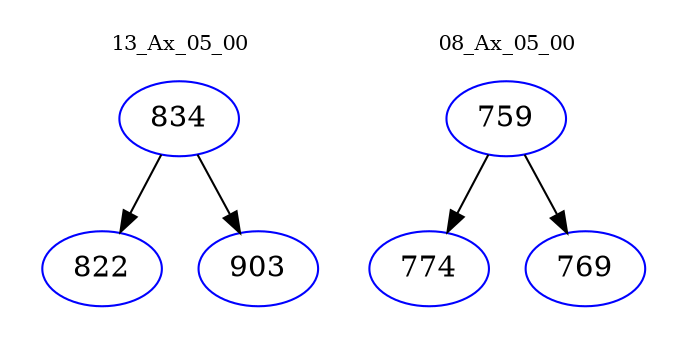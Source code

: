 digraph{
subgraph cluster_0 {
color = white
label = "13_Ax_05_00";
fontsize=10;
T0_834 [label="834", color="blue"]
T0_834 -> T0_822 [color="black"]
T0_822 [label="822", color="blue"]
T0_834 -> T0_903 [color="black"]
T0_903 [label="903", color="blue"]
}
subgraph cluster_1 {
color = white
label = "08_Ax_05_00";
fontsize=10;
T1_759 [label="759", color="blue"]
T1_759 -> T1_774 [color="black"]
T1_774 [label="774", color="blue"]
T1_759 -> T1_769 [color="black"]
T1_769 [label="769", color="blue"]
}
}
